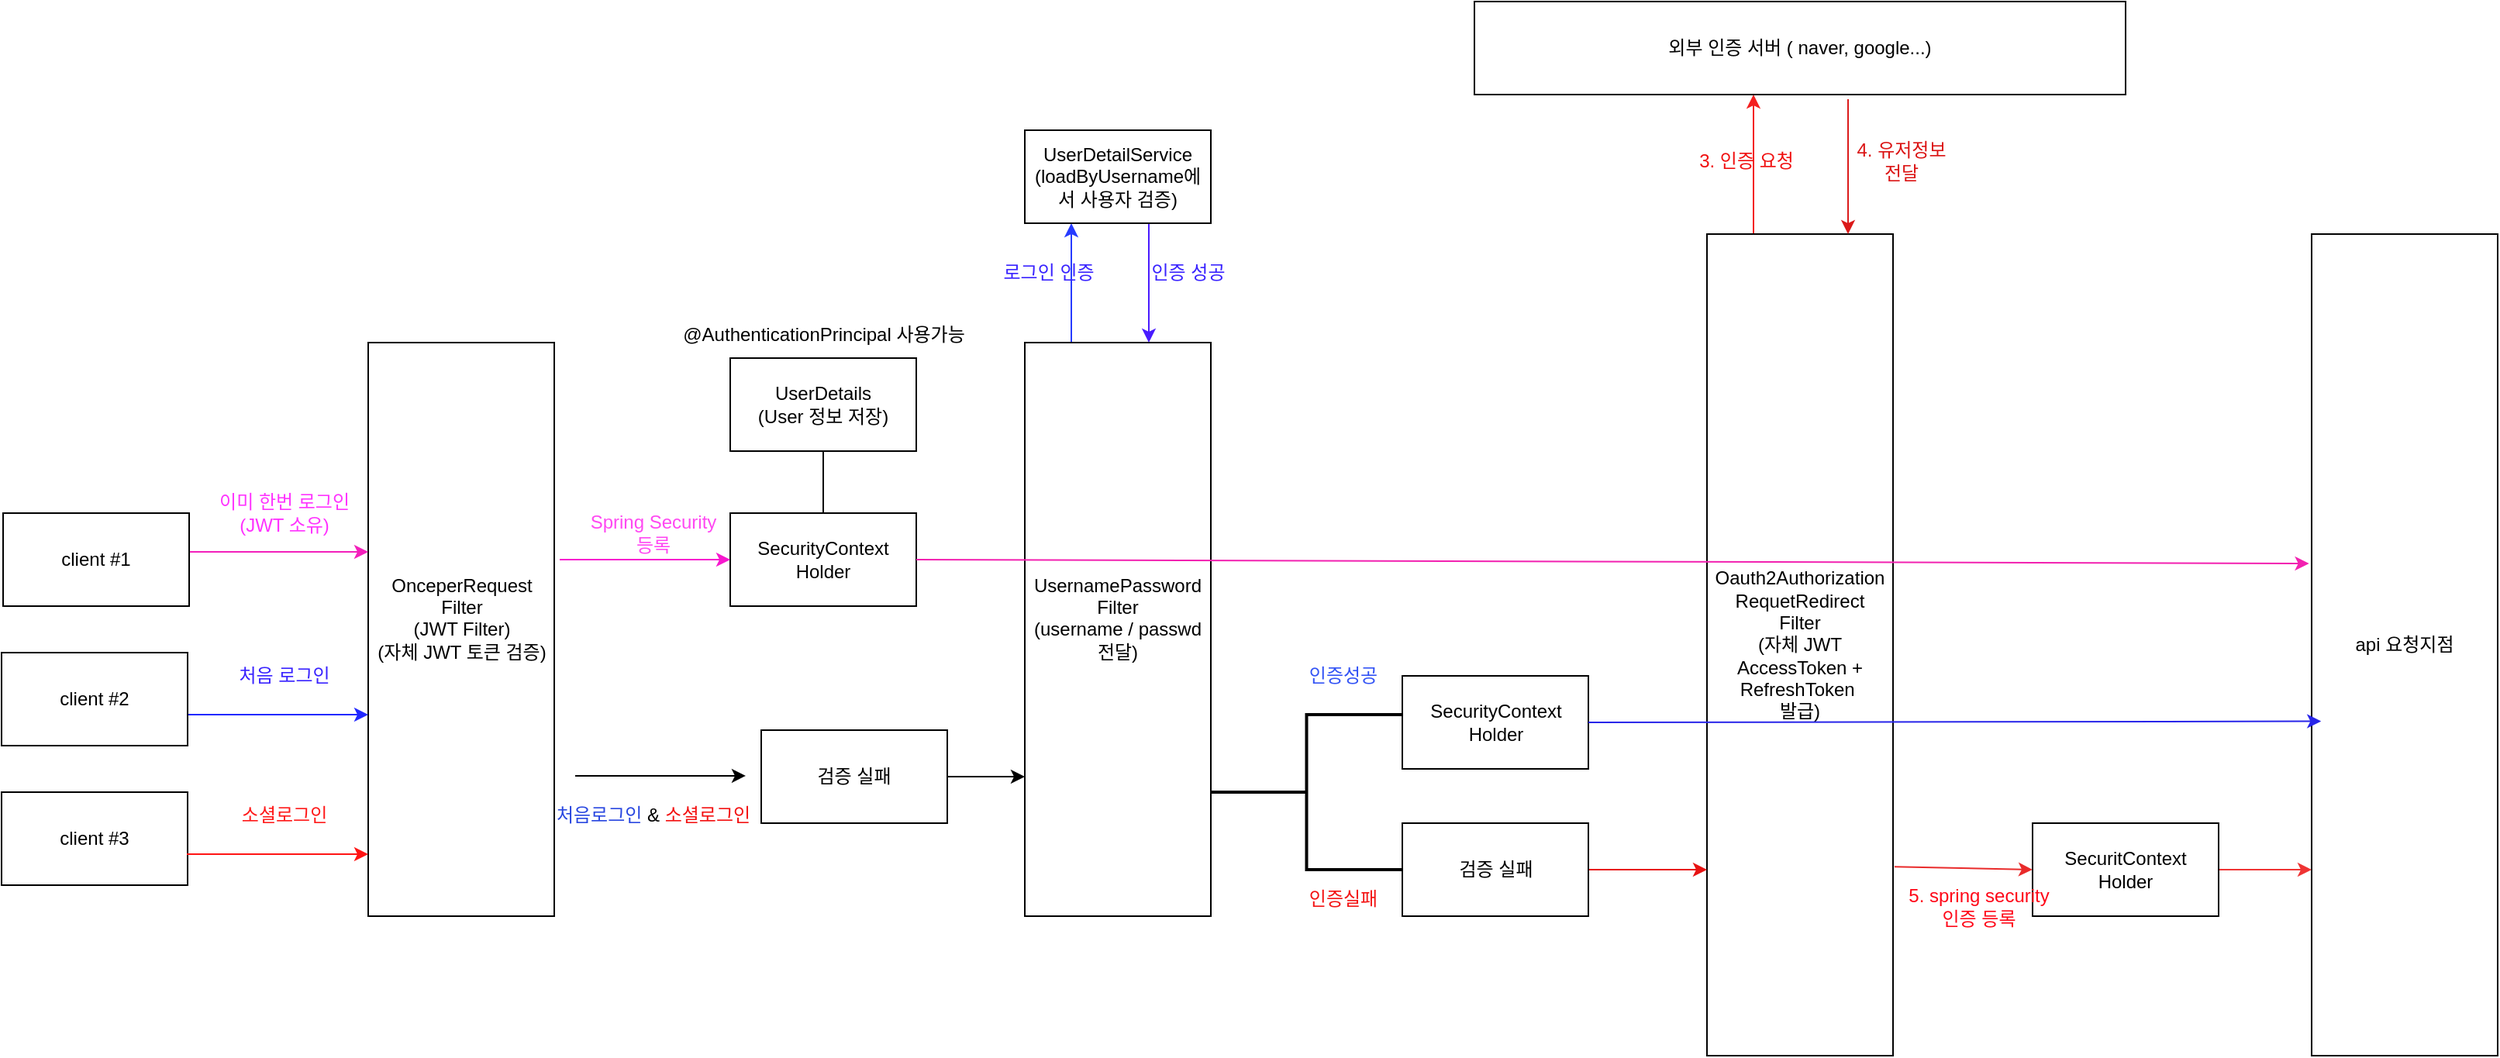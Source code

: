 <mxfile version="26.0.6">
  <diagram name="페이지-1" id="jm2bXxsW1oX2RCR20cpK">
    <mxGraphModel dx="1661" dy="784" grid="1" gridSize="10" guides="1" tooltips="1" connect="1" arrows="1" fold="1" page="1" pageScale="1" pageWidth="827" pageHeight="1169" math="0" shadow="0">
      <root>
        <mxCell id="0" />
        <mxCell id="1" parent="0" />
        <mxCell id="UOgNXcdXewa_iAYpPX4r-43" value="" style="edgeStyle=orthogonalEdgeStyle;rounded=0;orthogonalLoop=1;jettySize=auto;html=1;strokeColor=#263BFF;" edge="1" parent="1" source="UOgNXcdXewa_iAYpPX4r-1" target="UOgNXcdXewa_iAYpPX4r-42">
          <mxGeometry relative="1" as="geometry">
            <Array as="points">
              <mxPoint x="-80" y="190" />
              <mxPoint x="-80" y="190" />
            </Array>
          </mxGeometry>
        </mxCell>
        <mxCell id="UOgNXcdXewa_iAYpPX4r-1" value="UsernamePassword&lt;div&gt;Filter&lt;/div&gt;&lt;div&gt;(username / passwd 전달)&lt;br&gt;&lt;div&gt;&lt;br&gt;&lt;/div&gt;&lt;/div&gt;" style="rounded=0;whiteSpace=wrap;html=1;" vertex="1" parent="1">
          <mxGeometry x="-110" y="240" width="120" height="370" as="geometry" />
        </mxCell>
        <mxCell id="UOgNXcdXewa_iAYpPX4r-2" value="api 요청지점" style="rounded=0;whiteSpace=wrap;html=1;" vertex="1" parent="1">
          <mxGeometry x="720" y="170" width="120" height="530" as="geometry" />
        </mxCell>
        <mxCell id="UOgNXcdXewa_iAYpPX4r-4" value="UserDetails&lt;div&gt;(User 정보 저장)&lt;/div&gt;" style="rounded=0;whiteSpace=wrap;html=1;" vertex="1" parent="1">
          <mxGeometry x="-300" y="250" width="120" height="60" as="geometry" />
        </mxCell>
        <mxCell id="UOgNXcdXewa_iAYpPX4r-33" value="" style="edgeStyle=orthogonalEdgeStyle;rounded=0;orthogonalLoop=1;jettySize=auto;html=1;strokeColor=light-dark(#f41f1f, #ededed);" edge="1" parent="1">
          <mxGeometry relative="1" as="geometry">
            <mxPoint x="360.0" y="170" as="sourcePoint" />
            <mxPoint x="360.0" y="80" as="targetPoint" />
          </mxGeometry>
        </mxCell>
        <mxCell id="UOgNXcdXewa_iAYpPX4r-5" value="Oauth2Authorization&lt;div&gt;RequetRedirect&lt;/div&gt;&lt;div&gt;Filter&lt;/div&gt;&lt;div&gt;(자체 JWT AccessToken + RefreshToken&amp;nbsp;&lt;/div&gt;&lt;div&gt;발급)&lt;/div&gt;" style="rounded=0;whiteSpace=wrap;html=1;" vertex="1" parent="1">
          <mxGeometry x="330" y="170" width="120" height="530" as="geometry" />
        </mxCell>
        <mxCell id="UOgNXcdXewa_iAYpPX4r-6" value="OnceperRequest&lt;br&gt;&lt;div&gt;Filter&lt;/div&gt;&lt;div&gt;(JWT Filter)&lt;/div&gt;&lt;div&gt;(자체 JWT 토큰 검증)&lt;br&gt;&lt;div&gt;&lt;br&gt;&lt;/div&gt;&lt;/div&gt;" style="rounded=0;whiteSpace=wrap;html=1;" vertex="1" parent="1">
          <mxGeometry x="-533.5" y="240" width="120" height="370" as="geometry" />
        </mxCell>
        <mxCell id="UOgNXcdXewa_iAYpPX4r-7" value="&lt;span style=&quot;text-wrap-mode: nowrap;&quot;&gt;SecurityContext&lt;/span&gt;&lt;div style=&quot;text-wrap-mode: nowrap;&quot;&gt;Holder&lt;/div&gt;" style="rounded=0;whiteSpace=wrap;html=1;" vertex="1" parent="1">
          <mxGeometry x="-300" y="350" width="120" height="60" as="geometry" />
        </mxCell>
        <mxCell id="UOgNXcdXewa_iAYpPX4r-8" value="외부 인증 서버 ( naver, google...)" style="rounded=0;whiteSpace=wrap;html=1;" vertex="1" parent="1">
          <mxGeometry x="180" y="20" width="420" height="60" as="geometry" />
        </mxCell>
        <mxCell id="UOgNXcdXewa_iAYpPX4r-18" value="" style="edgeStyle=orthogonalEdgeStyle;rounded=0;orthogonalLoop=1;jettySize=auto;html=1;strokeColor=light-dark(#f320bb, #ededed);" edge="1" parent="1" source="UOgNXcdXewa_iAYpPX4r-9" target="UOgNXcdXewa_iAYpPX4r-6">
          <mxGeometry relative="1" as="geometry">
            <Array as="points">
              <mxPoint x="-560" y="375" />
              <mxPoint x="-560" y="375" />
            </Array>
          </mxGeometry>
        </mxCell>
        <mxCell id="UOgNXcdXewa_iAYpPX4r-9" value="client #1" style="rounded=0;whiteSpace=wrap;html=1;" vertex="1" parent="1">
          <mxGeometry x="-769" y="350" width="120" height="60" as="geometry" />
        </mxCell>
        <mxCell id="UOgNXcdXewa_iAYpPX4r-28" value="" style="edgeStyle=orthogonalEdgeStyle;rounded=0;orthogonalLoop=1;jettySize=auto;html=1;" edge="1" parent="1" source="UOgNXcdXewa_iAYpPX4r-11" target="UOgNXcdXewa_iAYpPX4r-1">
          <mxGeometry relative="1" as="geometry">
            <Array as="points">
              <mxPoint x="-140" y="520" />
              <mxPoint x="-140" y="520" />
            </Array>
          </mxGeometry>
        </mxCell>
        <mxCell id="UOgNXcdXewa_iAYpPX4r-11" value="검증 실패" style="rounded=0;whiteSpace=wrap;html=1;" vertex="1" parent="1">
          <mxGeometry x="-280" y="490" width="120" height="60" as="geometry" />
        </mxCell>
        <mxCell id="UOgNXcdXewa_iAYpPX4r-12" value="" style="strokeWidth=2;html=1;shape=mxgraph.flowchart.annotation_2;align=left;labelPosition=right;pointerEvents=1;" vertex="1" parent="1">
          <mxGeometry x="10" y="480" width="123.5" height="100" as="geometry" />
        </mxCell>
        <mxCell id="UOgNXcdXewa_iAYpPX4r-13" value="&lt;span style=&quot;text-wrap-mode: nowrap;&quot;&gt;SecurityContext&lt;/span&gt;&lt;div style=&quot;text-wrap-mode: nowrap;&quot;&gt;Holder&lt;/div&gt;" style="rounded=0;whiteSpace=wrap;html=1;" vertex="1" parent="1">
          <mxGeometry x="133.5" y="455" width="120" height="60" as="geometry" />
        </mxCell>
        <mxCell id="UOgNXcdXewa_iAYpPX4r-29" value="" style="edgeStyle=orthogonalEdgeStyle;rounded=0;orthogonalLoop=1;jettySize=auto;html=1;strokeColor=light-dark(#e71313, #ededed);" edge="1" parent="1" source="UOgNXcdXewa_iAYpPX4r-14" target="UOgNXcdXewa_iAYpPX4r-5">
          <mxGeometry relative="1" as="geometry">
            <Array as="points">
              <mxPoint x="310" y="580" />
              <mxPoint x="310" y="580" />
            </Array>
          </mxGeometry>
        </mxCell>
        <mxCell id="UOgNXcdXewa_iAYpPX4r-14" value="검증 실패" style="rounded=0;whiteSpace=wrap;html=1;" vertex="1" parent="1">
          <mxGeometry x="133.5" y="550" width="120" height="60" as="geometry" />
        </mxCell>
        <mxCell id="UOgNXcdXewa_iAYpPX4r-19" value="&lt;font style=&quot;color: rgb(255, 51, 255);&quot;&gt;이미 한번 로그인&lt;/font&gt;&lt;div&gt;&lt;font style=&quot;color: rgb(255, 51, 255);&quot;&gt;(JWT 소유)&lt;/font&gt;&lt;/div&gt;" style="text;html=1;align=center;verticalAlign=middle;resizable=0;points=[];autosize=1;strokeColor=none;fillColor=none;" vertex="1" parent="1">
          <mxGeometry x="-643.5" y="330" width="110" height="40" as="geometry" />
        </mxCell>
        <mxCell id="UOgNXcdXewa_iAYpPX4r-21" value="" style="edgeStyle=orthogonalEdgeStyle;rounded=0;orthogonalLoop=1;jettySize=auto;html=1;strokeColor=#2128FF;" edge="1" parent="1" source="UOgNXcdXewa_iAYpPX4r-20" target="UOgNXcdXewa_iAYpPX4r-6">
          <mxGeometry relative="1" as="geometry">
            <Array as="points">
              <mxPoint x="-590" y="480" />
              <mxPoint x="-590" y="480" />
            </Array>
          </mxGeometry>
        </mxCell>
        <mxCell id="UOgNXcdXewa_iAYpPX4r-20" value="client #2" style="rounded=0;whiteSpace=wrap;html=1;" vertex="1" parent="1">
          <mxGeometry x="-770" y="440" width="120" height="60" as="geometry" />
        </mxCell>
        <mxCell id="UOgNXcdXewa_iAYpPX4r-22" value="&lt;font style=&quot;color: rgb(57, 35, 255);&quot;&gt;처음 로그인&lt;/font&gt;" style="text;html=1;align=center;verticalAlign=middle;resizable=0;points=[];autosize=1;strokeColor=none;fillColor=none;" vertex="1" parent="1">
          <mxGeometry x="-633.5" y="440" width="90" height="30" as="geometry" />
        </mxCell>
        <mxCell id="UOgNXcdXewa_iAYpPX4r-23" value="" style="endArrow=classic;html=1;rounded=0;entryX=0;entryY=0.5;entryDx=0;entryDy=0;" edge="1" parent="1">
          <mxGeometry width="50" height="50" relative="1" as="geometry">
            <mxPoint x="-400" y="519.47" as="sourcePoint" />
            <mxPoint x="-290" y="519.47" as="targetPoint" />
          </mxGeometry>
        </mxCell>
        <mxCell id="UOgNXcdXewa_iAYpPX4r-25" value="" style="endArrow=classic;html=1;rounded=0;entryX=0;entryY=0.5;entryDx=0;entryDy=0;strokeColor=light-dark(#f718ce, #ededed);" edge="1" parent="1">
          <mxGeometry width="50" height="50" relative="1" as="geometry">
            <mxPoint x="-410" y="380" as="sourcePoint" />
            <mxPoint x="-300" y="380" as="targetPoint" />
          </mxGeometry>
        </mxCell>
        <mxCell id="UOgNXcdXewa_iAYpPX4r-26" value="" style="endArrow=none;html=1;rounded=0;entryX=0.5;entryY=0;entryDx=0;entryDy=0;exitX=0.5;exitY=1;exitDx=0;exitDy=0;" edge="1" parent="1" source="UOgNXcdXewa_iAYpPX4r-4" target="UOgNXcdXewa_iAYpPX4r-7">
          <mxGeometry width="50" height="50" relative="1" as="geometry">
            <mxPoint x="-540" y="430" as="sourcePoint" />
            <mxPoint x="-490" y="380" as="targetPoint" />
          </mxGeometry>
        </mxCell>
        <mxCell id="UOgNXcdXewa_iAYpPX4r-27" value="@AuthenticationPrincipal 사용가능" style="text;html=1;align=center;verticalAlign=middle;resizable=0;points=[];autosize=1;strokeColor=none;fillColor=none;" vertex="1" parent="1">
          <mxGeometry x="-345" y="220" width="210" height="30" as="geometry" />
        </mxCell>
        <mxCell id="UOgNXcdXewa_iAYpPX4r-30" value="" style="endArrow=classic;html=1;rounded=0;exitX=1;exitY=0.5;exitDx=0;exitDy=0;entryX=0.051;entryY=0.593;entryDx=0;entryDy=0;entryPerimeter=0;strokeColor=light-dark(#2825e9, #ededed);" edge="1" parent="1" source="UOgNXcdXewa_iAYpPX4r-13" target="UOgNXcdXewa_iAYpPX4r-2">
          <mxGeometry width="50" height="50" relative="1" as="geometry">
            <mxPoint x="80" y="430" as="sourcePoint" />
            <mxPoint x="130" y="380" as="targetPoint" />
          </mxGeometry>
        </mxCell>
        <mxCell id="UOgNXcdXewa_iAYpPX4r-31" value="" style="endArrow=classic;html=1;rounded=0;exitX=1;exitY=0.5;exitDx=0;exitDy=0;entryX=-0.014;entryY=0.401;entryDx=0;entryDy=0;entryPerimeter=0;strokeColor=light-dark(#f221b0, #ededed);" edge="1" parent="1" source="UOgNXcdXewa_iAYpPX4r-7" target="UOgNXcdXewa_iAYpPX4r-2">
          <mxGeometry width="50" height="50" relative="1" as="geometry">
            <mxPoint x="-120" y="430" as="sourcePoint" />
            <mxPoint x="-70" y="380" as="targetPoint" />
          </mxGeometry>
        </mxCell>
        <mxCell id="UOgNXcdXewa_iAYpPX4r-34" value="&lt;font style=&quot;color: light-dark(rgb(240, 15, 15), rgb(237, 237, 237));&quot;&gt;3. 인증 요청&lt;/font&gt;" style="text;html=1;align=center;verticalAlign=middle;resizable=0;points=[];autosize=1;strokeColor=none;fillColor=none;" vertex="1" parent="1">
          <mxGeometry x="310" y="108" width="90" height="30" as="geometry" />
        </mxCell>
        <mxCell id="UOgNXcdXewa_iAYpPX4r-35" value="" style="endArrow=classic;html=1;rounded=0;strokeColor=light-dark(#db1a1a, #ededed);" edge="1" parent="1">
          <mxGeometry width="50" height="50" relative="1" as="geometry">
            <mxPoint x="421" y="83" as="sourcePoint" />
            <mxPoint x="421" y="170" as="targetPoint" />
          </mxGeometry>
        </mxCell>
        <mxCell id="UOgNXcdXewa_iAYpPX4r-38" value="&lt;font style=&quot;color: light-dark(rgb(219, 20, 20), rgb(237, 237, 237));&quot;&gt;4. 유저정보&lt;/font&gt;&lt;div&gt;&lt;font style=&quot;color: light-dark(rgb(219, 20, 20), rgb(237, 237, 237));&quot;&gt;전달&lt;/font&gt;&lt;/div&gt;" style="text;html=1;align=center;verticalAlign=middle;resizable=0;points=[];autosize=1;strokeColor=none;fillColor=none;" vertex="1" parent="1">
          <mxGeometry x="415" y="103" width="80" height="40" as="geometry" />
        </mxCell>
        <mxCell id="UOgNXcdXewa_iAYpPX4r-41" value="" style="edgeStyle=orthogonalEdgeStyle;rounded=0;orthogonalLoop=1;jettySize=auto;html=1;strokeColor=light-dark(#ef3434, #ededed);" edge="1" parent="1" source="UOgNXcdXewa_iAYpPX4r-39" target="UOgNXcdXewa_iAYpPX4r-2">
          <mxGeometry relative="1" as="geometry">
            <Array as="points">
              <mxPoint x="700" y="580" />
              <mxPoint x="700" y="580" />
            </Array>
          </mxGeometry>
        </mxCell>
        <mxCell id="UOgNXcdXewa_iAYpPX4r-39" value="SecuritContext&lt;br&gt;Holder" style="rounded=0;whiteSpace=wrap;html=1;" vertex="1" parent="1">
          <mxGeometry x="540" y="550" width="120" height="60" as="geometry" />
        </mxCell>
        <mxCell id="UOgNXcdXewa_iAYpPX4r-40" value="" style="endArrow=classic;html=1;rounded=0;exitX=1.008;exitY=0.77;exitDx=0;exitDy=0;exitPerimeter=0;entryX=0;entryY=0.5;entryDx=0;entryDy=0;strokeColor=light-dark(#e92b2b, #ededed);" edge="1" parent="1" source="UOgNXcdXewa_iAYpPX4r-5" target="UOgNXcdXewa_iAYpPX4r-39">
          <mxGeometry width="50" height="50" relative="1" as="geometry">
            <mxPoint x="490" y="460" as="sourcePoint" />
            <mxPoint x="540" y="410" as="targetPoint" />
          </mxGeometry>
        </mxCell>
        <mxCell id="UOgNXcdXewa_iAYpPX4r-45" value="" style="edgeStyle=orthogonalEdgeStyle;rounded=0;orthogonalLoop=1;jettySize=auto;html=1;strokeColor=#491CFF;" edge="1" parent="1" source="UOgNXcdXewa_iAYpPX4r-42" target="UOgNXcdXewa_iAYpPX4r-1">
          <mxGeometry relative="1" as="geometry">
            <Array as="points">
              <mxPoint x="-30" y="200" />
              <mxPoint x="-30" y="200" />
            </Array>
          </mxGeometry>
        </mxCell>
        <mxCell id="UOgNXcdXewa_iAYpPX4r-42" value="UserDetailService&lt;div&gt;(loadByUsername에서 사용자 검증)&lt;/div&gt;" style="rounded=0;whiteSpace=wrap;html=1;" vertex="1" parent="1">
          <mxGeometry x="-110" y="103" width="120" height="60" as="geometry" />
        </mxCell>
        <mxCell id="UOgNXcdXewa_iAYpPX4r-46" value="&lt;font style=&quot;color: light-dark(rgb(50, 83, 245), rgb(237, 237, 237));&quot;&gt;인증성공&lt;/font&gt;" style="text;html=1;align=center;verticalAlign=middle;resizable=0;points=[];autosize=1;strokeColor=none;fillColor=none;" vertex="1" parent="1">
          <mxGeometry x="60" y="440" width="70" height="30" as="geometry" />
        </mxCell>
        <mxCell id="UOgNXcdXewa_iAYpPX4r-47" value="client #3" style="rounded=0;whiteSpace=wrap;html=1;" vertex="1" parent="1">
          <mxGeometry x="-770" y="530" width="120" height="60" as="geometry" />
        </mxCell>
        <mxCell id="UOgNXcdXewa_iAYpPX4r-49" value="" style="edgeStyle=orthogonalEdgeStyle;rounded=0;orthogonalLoop=1;jettySize=auto;html=1;strokeColor=light-dark(#ff1414, #ededed);" edge="1" parent="1">
          <mxGeometry relative="1" as="geometry">
            <mxPoint x="-650.5" y="570" as="sourcePoint" />
            <mxPoint x="-533.5" y="570" as="targetPoint" />
            <Array as="points">
              <mxPoint x="-590.5" y="570" />
              <mxPoint x="-590.5" y="570" />
            </Array>
          </mxGeometry>
        </mxCell>
        <mxCell id="UOgNXcdXewa_iAYpPX4r-50" value="&lt;font style=&quot;color: light-dark(rgb(255, 26, 26), rgb(237, 237, 237));&quot;&gt;소셜로그인&lt;/font&gt;" style="text;html=1;align=center;verticalAlign=middle;resizable=0;points=[];autosize=1;strokeColor=none;fillColor=none;" vertex="1" parent="1">
          <mxGeometry x="-628.5" y="530" width="80" height="30" as="geometry" />
        </mxCell>
        <mxCell id="UOgNXcdXewa_iAYpPX4r-51" value="&lt;font style=&quot;color: light-dark(rgb(243, 18, 18), rgb(237, 237, 237));&quot;&gt;인증실패&lt;/font&gt;" style="text;html=1;align=center;verticalAlign=middle;resizable=0;points=[];autosize=1;strokeColor=none;fillColor=none;" vertex="1" parent="1">
          <mxGeometry x="60" y="584" width="70" height="30" as="geometry" />
        </mxCell>
        <mxCell id="UOgNXcdXewa_iAYpPX4r-52" value="&lt;font style=&quot;color: rgb(255, 7, 24);&quot;&gt;5. spring security&lt;/font&gt;&lt;div&gt;&lt;font style=&quot;color: rgb(255, 7, 24);&quot;&gt;인증 등록&lt;/font&gt;&lt;/div&gt;" style="text;html=1;align=center;verticalAlign=middle;resizable=0;points=[];autosize=1;strokeColor=none;fillColor=none;" vertex="1" parent="1">
          <mxGeometry x="450" y="584" width="110" height="40" as="geometry" />
        </mxCell>
        <mxCell id="UOgNXcdXewa_iAYpPX4r-53" value="&lt;font style=&quot;color: rgb(57, 35, 255);&quot;&gt;로그인 인증&lt;/font&gt;" style="text;html=1;align=center;verticalAlign=middle;resizable=0;points=[];autosize=1;strokeColor=none;fillColor=none;" vertex="1" parent="1">
          <mxGeometry x="-140" y="180" width="90" height="30" as="geometry" />
        </mxCell>
        <mxCell id="UOgNXcdXewa_iAYpPX4r-54" value="&lt;font style=&quot;color: rgb(57, 35, 255);&quot;&gt;인증 성공&lt;/font&gt;" style="text;html=1;align=center;verticalAlign=middle;resizable=0;points=[];autosize=1;strokeColor=none;fillColor=none;" vertex="1" parent="1">
          <mxGeometry x="-40" y="180" width="70" height="30" as="geometry" />
        </mxCell>
        <mxCell id="UOgNXcdXewa_iAYpPX4r-55" value="&lt;font style=&quot;color: rgb(255, 73, 242);&quot;&gt;Spring Security&lt;/font&gt;&lt;div&gt;&lt;font style=&quot;color: rgb(255, 73, 242);&quot;&gt;등록&lt;/font&gt;&lt;/div&gt;" style="text;html=1;align=center;verticalAlign=middle;resizable=0;points=[];autosize=1;strokeColor=none;fillColor=none;" vertex="1" parent="1">
          <mxGeometry x="-400" y="343" width="100" height="40" as="geometry" />
        </mxCell>
        <mxCell id="UOgNXcdXewa_iAYpPX4r-56" value="&lt;font style=&quot;color: light-dark(rgb(41, 71, 224), rgb(237, 237, 237));&quot;&gt;처음로그인&lt;/font&gt; &amp;amp; &lt;font style=&quot;color: light-dark(rgb(243, 18, 18), rgb(237, 237, 237));&quot;&gt;소셜로그인&lt;/font&gt;" style="text;html=1;align=center;verticalAlign=middle;resizable=0;points=[];autosize=1;strokeColor=none;fillColor=none;" vertex="1" parent="1">
          <mxGeometry x="-430" y="530" width="160" height="30" as="geometry" />
        </mxCell>
      </root>
    </mxGraphModel>
  </diagram>
</mxfile>
